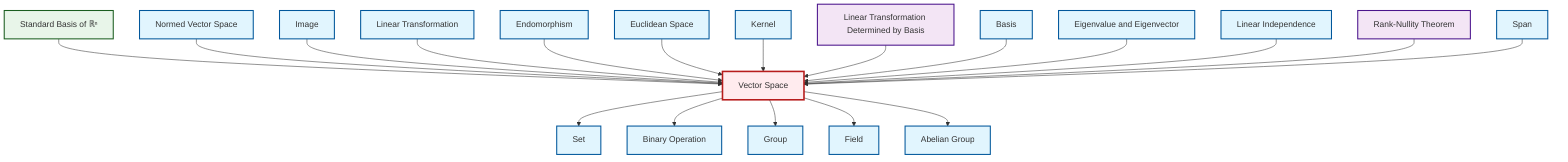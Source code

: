 graph TD
    classDef definition fill:#e1f5fe,stroke:#01579b,stroke-width:2px
    classDef theorem fill:#f3e5f5,stroke:#4a148c,stroke-width:2px
    classDef axiom fill:#fff3e0,stroke:#e65100,stroke-width:2px
    classDef example fill:#e8f5e9,stroke:#1b5e20,stroke-width:2px
    classDef current fill:#ffebee,stroke:#b71c1c,stroke-width:3px
    thm-linear-transformation-basis["Linear Transformation Determined by Basis"]:::theorem
    def-vector-space["Vector Space"]:::definition
    ex-standard-basis-rn["Standard Basis of ℝⁿ"]:::example
    def-span["Span"]:::definition
    def-endomorphism["Endomorphism"]:::definition
    def-group["Group"]:::definition
    def-kernel["Kernel"]:::definition
    def-field["Field"]:::definition
    def-image["Image"]:::definition
    def-basis["Basis"]:::definition
    def-euclidean-space["Euclidean Space"]:::definition
    def-linear-transformation["Linear Transformation"]:::definition
    def-abelian-group["Abelian Group"]:::definition
    thm-rank-nullity["Rank-Nullity Theorem"]:::theorem
    def-normed-vector-space["Normed Vector Space"]:::definition
    def-set["Set"]:::definition
    def-binary-operation["Binary Operation"]:::definition
    def-linear-independence["Linear Independence"]:::definition
    def-eigenvalue-eigenvector["Eigenvalue and Eigenvector"]:::definition
    def-vector-space --> def-set
    ex-standard-basis-rn --> def-vector-space
    def-normed-vector-space --> def-vector-space
    def-vector-space --> def-binary-operation
    def-image --> def-vector-space
    def-linear-transformation --> def-vector-space
    def-endomorphism --> def-vector-space
    def-euclidean-space --> def-vector-space
    def-vector-space --> def-group
    def-vector-space --> def-field
    def-kernel --> def-vector-space
    thm-linear-transformation-basis --> def-vector-space
    def-basis --> def-vector-space
    def-eigenvalue-eigenvector --> def-vector-space
    def-vector-space --> def-abelian-group
    def-linear-independence --> def-vector-space
    thm-rank-nullity --> def-vector-space
    def-span --> def-vector-space
    class def-vector-space current
